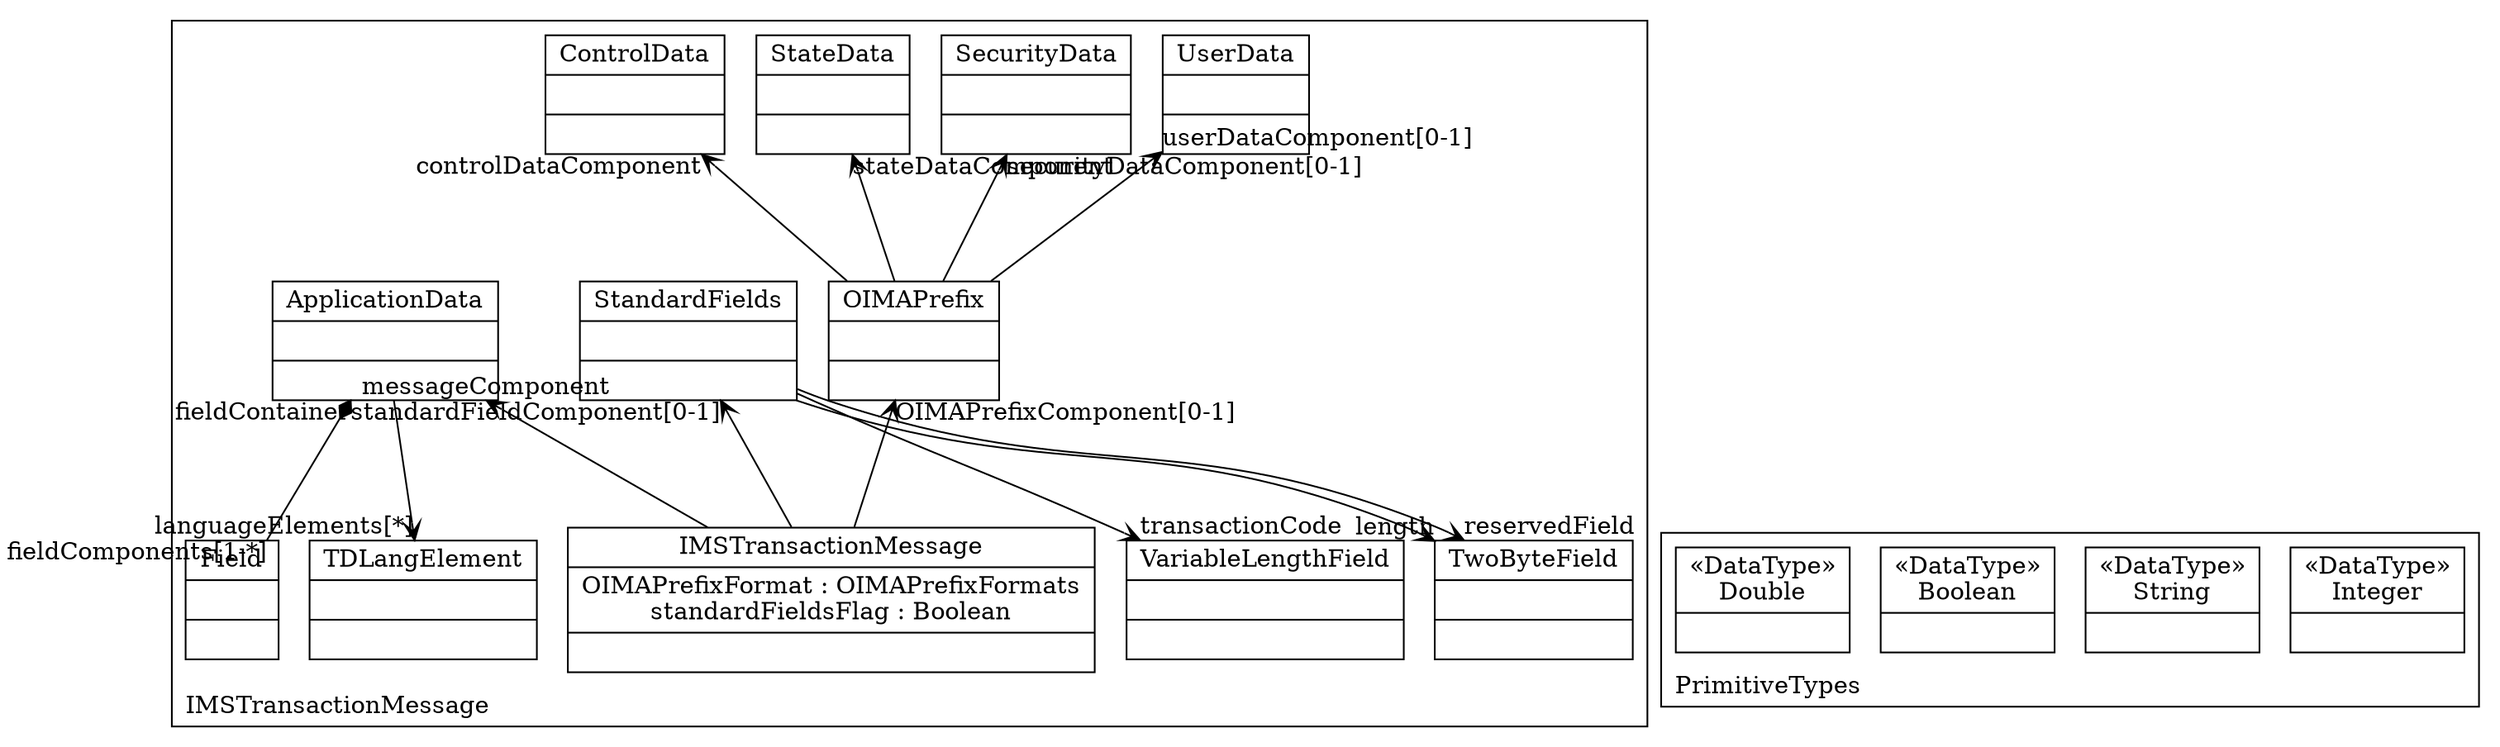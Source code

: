 digraph "KM3 Model in DOT" {
graph[rankdir=BT,labeljust=l,labelloc=t,nodeSep=0.75,compound=true];
 subgraph "cluster_IMSTransactionMessage"{
labelloc=t
color=black
label=IMSTransactionMessage
 node[shape=record];
TwoByteField[label="{TwoByteField| | }"]
;
 node[shape=record];
VariableLengthField[label="{VariableLengthField| | }"]
;
 node[shape=record];
IMSTransactionMessage[label="{IMSTransactionMessage|OIMAPrefixFormat : OIMAPrefixFormats\nstandardFieldsFlag : Boolean| }"]
 IMSTransactionMessage->OIMAPrefix[arrowhead=vee,arrowtail=diamond,headlabel="OIMAPrefixComponent[0-1]",group=OIMAPrefix,minlen=2,constraint=true,]
 IMSTransactionMessage->StandardFields[arrowhead=vee,arrowtail=diamond,headlabel="standardFieldComponent[0-1]",group=StandardFields,minlen=2,constraint=true,]
 IMSTransactionMessage->ApplicationData[arrowhead=vee,arrowtail=diamond,headlabel="messageComponent",group=ApplicationData,minlen=2,constraint=true,]
;
 node[shape=record];
OIMAPrefix[label="{OIMAPrefix| | }"]
 OIMAPrefix->ControlData[arrowhead=vee,arrowtail=diamond,headlabel="controlDataComponent",group=ControlData,minlen=2,constraint=true,]
 OIMAPrefix->StateData[arrowhead=vee,arrowtail=diamond,headlabel="stateDataComponent",group=StateData,minlen=2,constraint=true,]
 OIMAPrefix->SecurityData[arrowhead=vee,arrowtail=diamond,headlabel="securityDataComponent[0-1]",group=SecurityData,minlen=2,constraint=true,]
 OIMAPrefix->UserData[arrowhead=vee,arrowtail=diamond,headlabel="userDataComponent[0-1]",group=UserData,minlen=2,constraint=true,]
;
 node[shape=record];
ControlData[label="{ControlData| | }"]
;
 node[shape=record];
StateData[label="{StateData| | }"]
;
 node[shape=record];
SecurityData[label="{SecurityData| | }"]
;
 node[shape=record];
UserData[label="{UserData| | }"]
;
 node[shape=record];
StandardFields[label="{StandardFields| | }"]
 StandardFields->TwoByteField[arrowhead=vee,arrowtail=none,headlabel="length",group=TwoByteField,minlen=2,constraint=false,]
 StandardFields->TwoByteField[arrowhead=vee,arrowtail=none,headlabel="reservedField",group=TwoByteField,minlen=2,constraint=false,]
 StandardFields->VariableLengthField[arrowhead=vee,arrowtail=none,headlabel="transactionCode",group=VariableLengthField,minlen=2,constraint=false,]
;
 node[shape=record];
ApplicationData[label="{ApplicationData| | }"]
 ApplicationData->TDLangElement[arrowhead=vee,arrowtail=none,headlabel="languageElements[*]",group=TDLangElement,minlen=2,constraint=false,]
;
 node[shape=record];
Field[label="{Field| | }"]
 Field->ApplicationData[arrowhead=diamond,arrowtail=none,headlabel="fieldContainer",taillabel="fieldComponents[1-*]",group=ApplicationData,minlen=2,constraint=true,]
;
 node[shape=record];
TDLangElement[label="{TDLangElement| | }"]
;

} subgraph "cluster_PrimitiveTypes"{
labelloc=t
color=black
label=PrimitiveTypes
 node[shape=record];
Integer[label="{&#171;DataType&#187;\nInteger|}"]
;
 node[shape=record];
String[label="{&#171;DataType&#187;\nString|}"]
;
 node[shape=record];
Boolean[label="{&#171;DataType&#187;\nBoolean|}"]
;
 node[shape=record];
Double[label="{&#171;DataType&#187;\nDouble|}"]
;

}
}